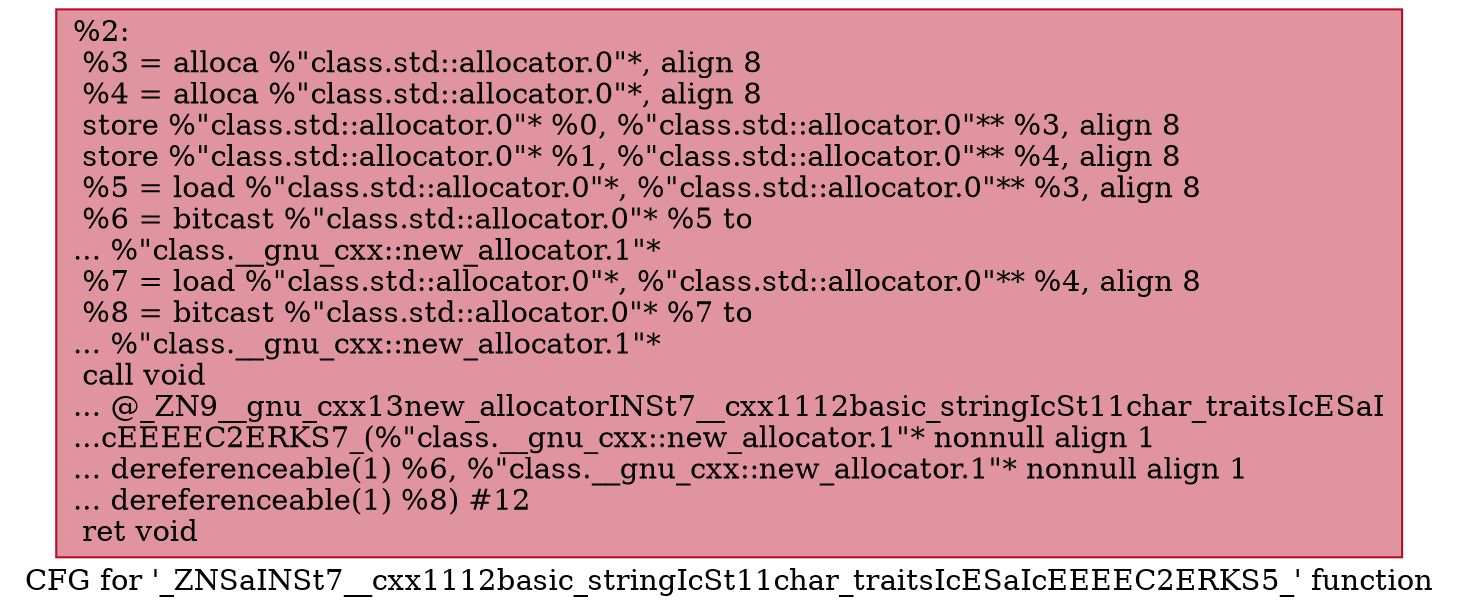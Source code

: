 digraph "CFG for '_ZNSaINSt7__cxx1112basic_stringIcSt11char_traitsIcESaIcEEEEC2ERKS5_' function" {
	label="CFG for '_ZNSaINSt7__cxx1112basic_stringIcSt11char_traitsIcESaIcEEEEC2ERKS5_' function";

	Node0x5604d288f110 [shape=record,color="#b70d28ff", style=filled, fillcolor="#b70d2870",label="{%2:\l  %3 = alloca %\"class.std::allocator.0\"*, align 8\l  %4 = alloca %\"class.std::allocator.0\"*, align 8\l  store %\"class.std::allocator.0\"* %0, %\"class.std::allocator.0\"** %3, align 8\l  store %\"class.std::allocator.0\"* %1, %\"class.std::allocator.0\"** %4, align 8\l  %5 = load %\"class.std::allocator.0\"*, %\"class.std::allocator.0\"** %3, align 8\l  %6 = bitcast %\"class.std::allocator.0\"* %5 to\l... %\"class.__gnu_cxx::new_allocator.1\"*\l  %7 = load %\"class.std::allocator.0\"*, %\"class.std::allocator.0\"** %4, align 8\l  %8 = bitcast %\"class.std::allocator.0\"* %7 to\l... %\"class.__gnu_cxx::new_allocator.1\"*\l  call void\l... @_ZN9__gnu_cxx13new_allocatorINSt7__cxx1112basic_stringIcSt11char_traitsIcESaI\l...cEEEEC2ERKS7_(%\"class.__gnu_cxx::new_allocator.1\"* nonnull align 1\l... dereferenceable(1) %6, %\"class.__gnu_cxx::new_allocator.1\"* nonnull align 1\l... dereferenceable(1) %8) #12\l  ret void\l}"];
}
